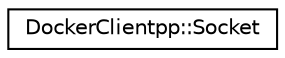 digraph "Graphical Class Hierarchy"
{
 // LATEX_PDF_SIZE
  edge [fontname="Helvetica",fontsize="10",labelfontname="Helvetica",labelfontsize="10"];
  node [fontname="Helvetica",fontsize="10",shape=record];
  rankdir="LR";
  Node0 [label="DockerClientpp::Socket",height=0.2,width=0.4,color="black", fillcolor="white", style="filled",URL="$classDockerClientpp_1_1Socket.html",tooltip=" "];
}
